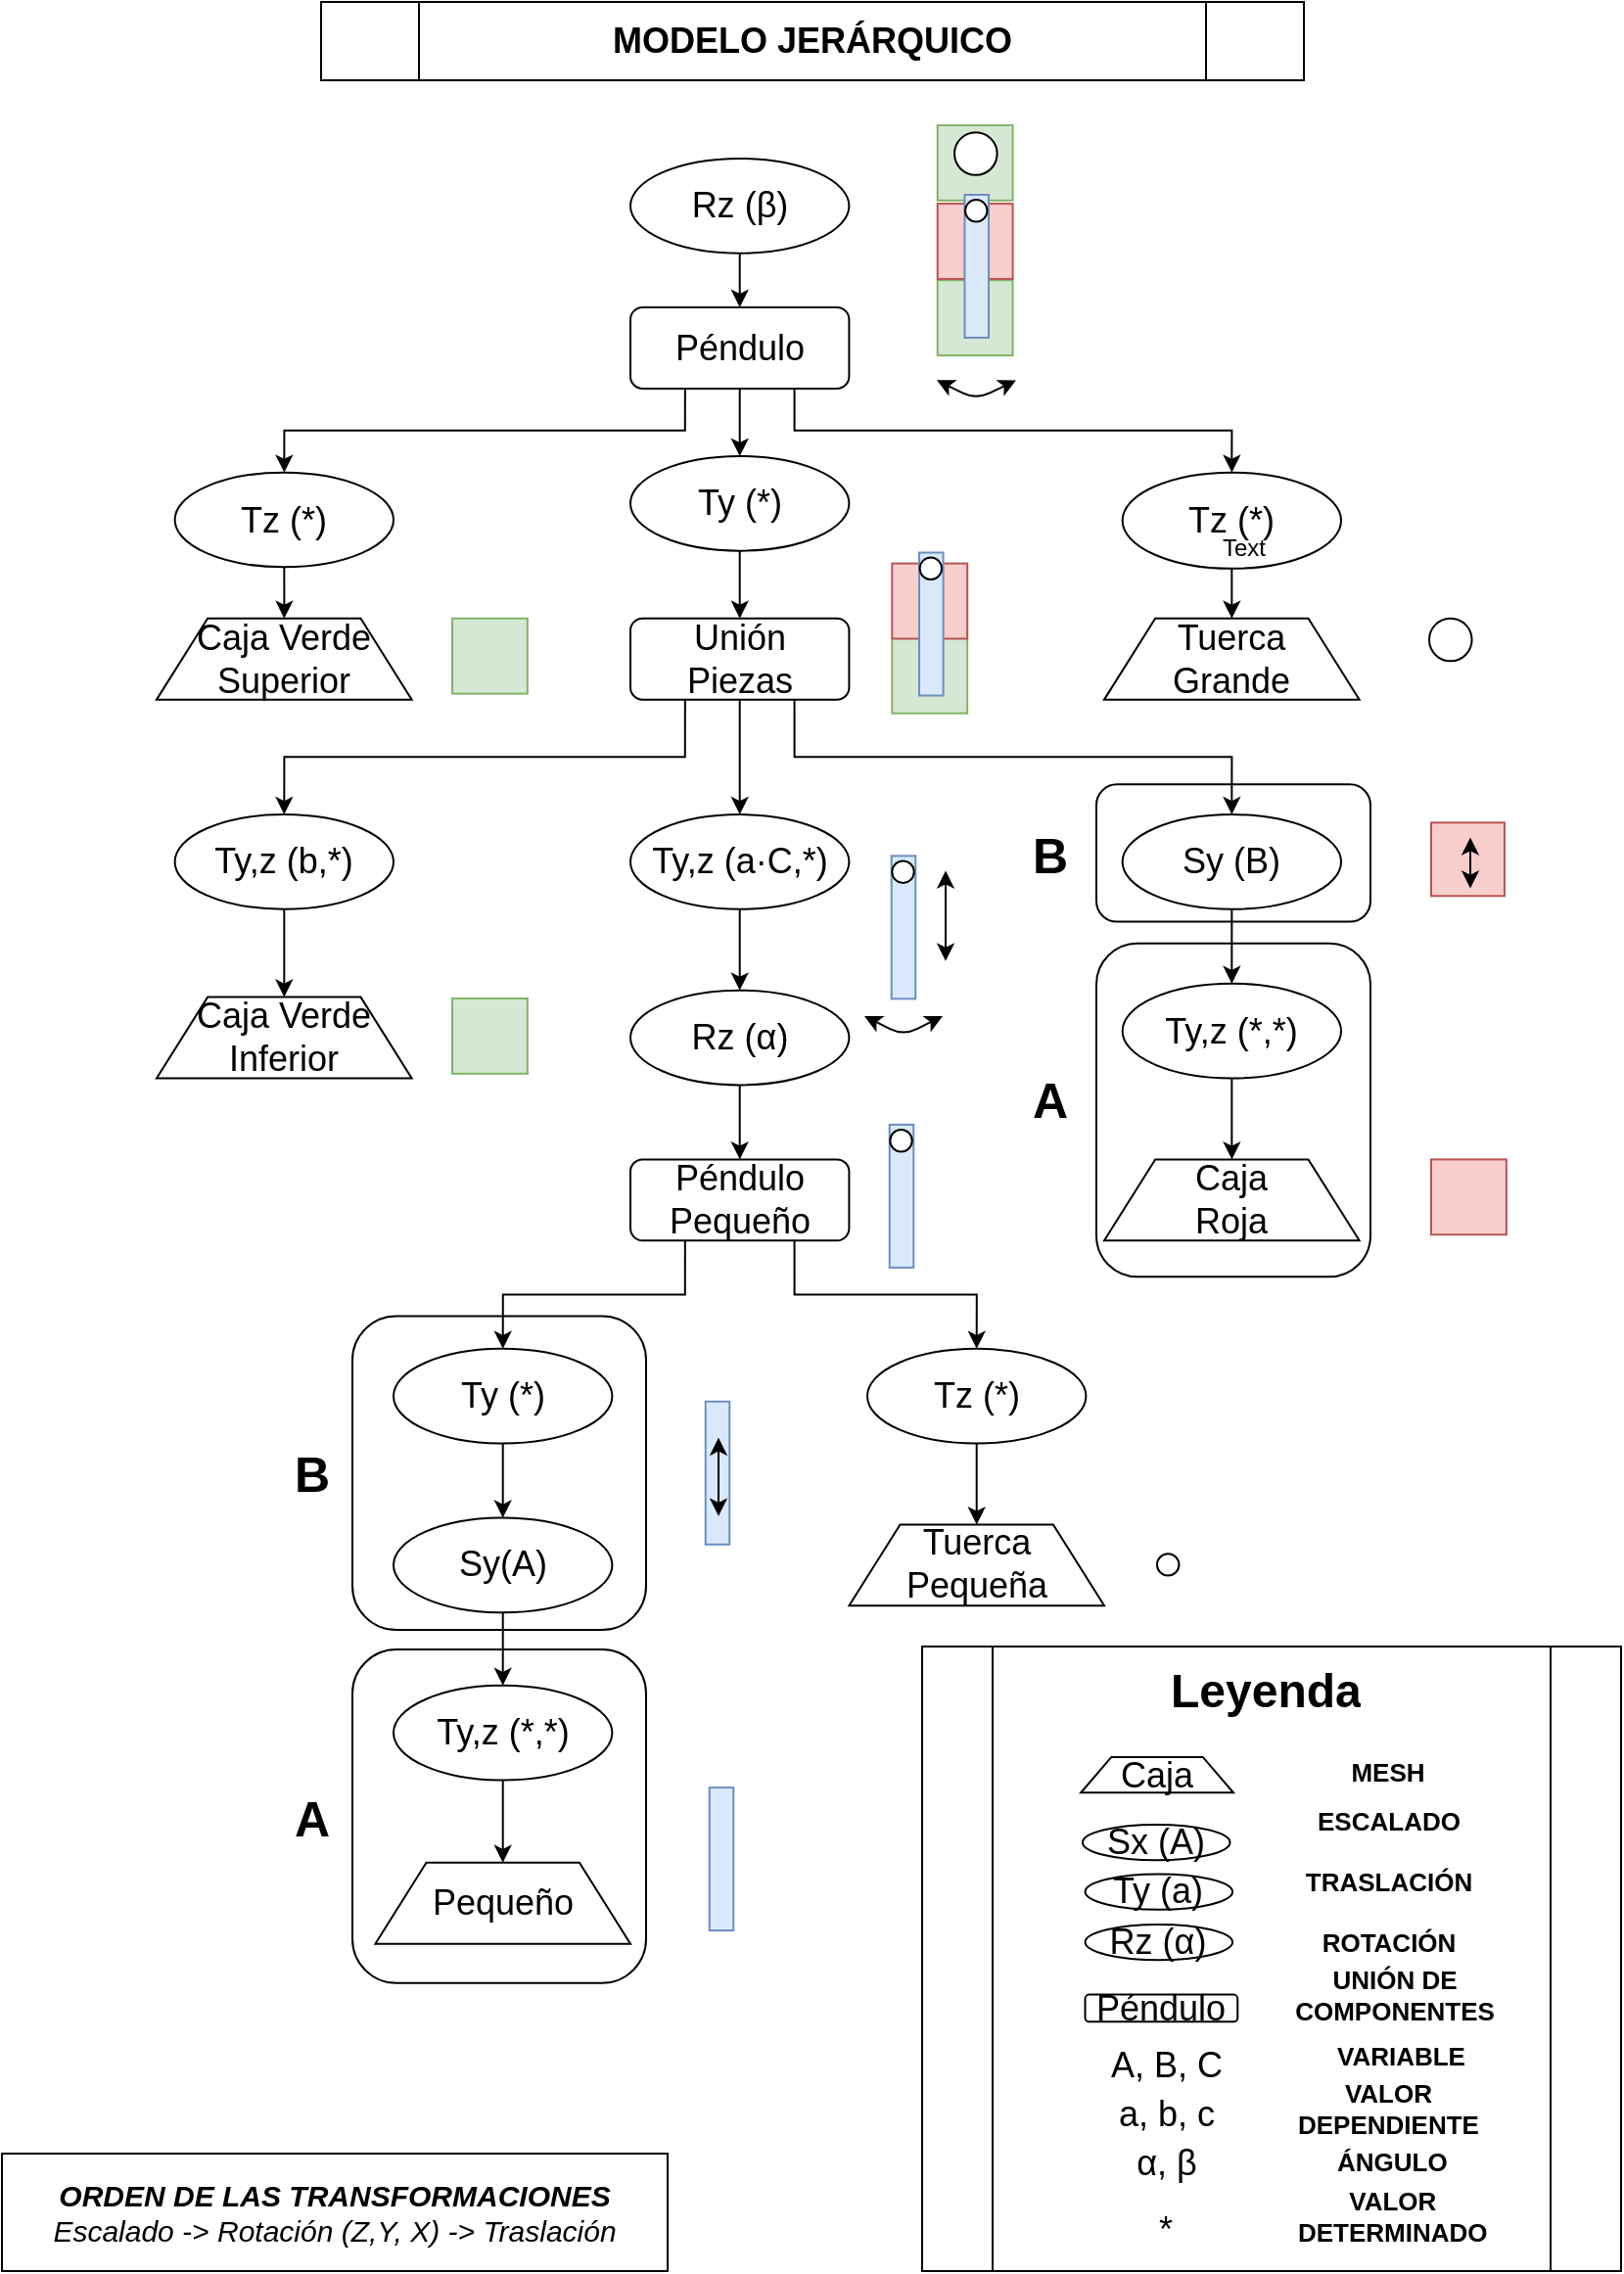 <mxfile version="12.9.14" type="device"><diagram id="N-PVlM-vg_lNSeQUChvG" name="Page-1"><mxGraphModel dx="1635" dy="864" grid="1" gridSize="10" guides="1" tooltips="1" connect="1" arrows="1" fold="1" page="1" pageScale="1" pageWidth="827" pageHeight="1169" math="0" shadow="0"><root><mxCell id="0"/><mxCell id="1" parent="0"/><mxCell id="xMVtENGHHiv2qVh92beN-105" value="&lt;font style=&quot;font-size: 15px&quot;&gt;&lt;i&gt;&lt;b&gt;ORDEN DE LAS TRANSFORMACIONES&lt;/b&gt;&lt;br&gt;Escalado -&amp;gt; Rotación (Z,Y, X) -&amp;gt; Traslación&lt;/i&gt;&lt;/font&gt;" style="rounded=0;whiteSpace=wrap;html=1;fillColor=none;" vertex="1" parent="1"><mxGeometry y="1109" width="340" height="60" as="geometry"/></mxCell><mxCell id="xMVtENGHHiv2qVh92beN-301" value="" style="group" vertex="1" connectable="0" parent="1"><mxGeometry x="79" y="90" width="730" height="980" as="geometry"/></mxCell><mxCell id="xMVtENGHHiv2qVh92beN-108" value="" style="group" vertex="1" connectable="0" parent="xMVtENGHHiv2qVh92beN-301"><mxGeometry width="730" height="980" as="geometry"/></mxCell><mxCell id="xMVtENGHHiv2qVh92beN-56" value="" style="group" vertex="1" connectable="0" parent="xMVtENGHHiv2qVh92beN-108"><mxGeometry width="730" height="980" as="geometry"/></mxCell><mxCell id="xMVtENGHHiv2qVh92beN-298" value="" style="whiteSpace=wrap;html=1;aspect=fixed;fillColor=#d5e8d4;strokeColor=#82b366;" vertex="1" parent="xMVtENGHHiv2qVh92beN-56"><mxGeometry x="398.87" y="-17.039" width="38.431" height="38.431" as="geometry"/></mxCell><mxCell id="xMVtENGHHiv2qVh92beN-1" value="&lt;span style=&quot;font-size: 18px&quot;&gt;Rz (&lt;span style=&quot;font-family: &amp;#34;arial&amp;#34; , sans-serif ; text-align: left&quot;&gt;β&lt;/span&gt;)&lt;/span&gt;" style="ellipse;whiteSpace=wrap;html=1;" vertex="1" parent="xMVtENGHHiv2qVh92beN-56"><mxGeometry x="242.006" width="111.695" height="48.356" as="geometry"/></mxCell><mxCell id="xMVtENGHHiv2qVh92beN-3" value="&lt;font style=&quot;font-size: 18px&quot;&gt;Péndulo&lt;/font&gt;" style="rounded=1;whiteSpace=wrap;html=1;" vertex="1" parent="xMVtENGHHiv2qVh92beN-56"><mxGeometry x="242.006" y="75.988" width="111.695" height="41.448" as="geometry"/></mxCell><mxCell id="xMVtENGHHiv2qVh92beN-26" style="edgeStyle=orthogonalEdgeStyle;rounded=0;orthogonalLoop=1;jettySize=auto;html=1;exitX=0.5;exitY=1;exitDx=0;exitDy=0;entryX=0.5;entryY=0;entryDx=0;entryDy=0;" edge="1" parent="xMVtENGHHiv2qVh92beN-56" source="xMVtENGHHiv2qVh92beN-1" target="xMVtENGHHiv2qVh92beN-3"><mxGeometry relative="1" as="geometry"/></mxCell><mxCell id="xMVtENGHHiv2qVh92beN-4" value="&lt;span style=&quot;font-size: 18px&quot;&gt;Ty (*)&lt;/span&gt;" style="ellipse;whiteSpace=wrap;html=1;" vertex="1" parent="xMVtENGHHiv2qVh92beN-56"><mxGeometry x="242.006" y="151.977" width="111.695" height="48.356" as="geometry"/></mxCell><mxCell id="xMVtENGHHiv2qVh92beN-15" style="edgeStyle=orthogonalEdgeStyle;rounded=0;orthogonalLoop=1;jettySize=auto;html=1;exitX=0.5;exitY=1;exitDx=0;exitDy=0;entryX=0.5;entryY=0;entryDx=0;entryDy=0;" edge="1" parent="xMVtENGHHiv2qVh92beN-56" source="xMVtENGHHiv2qVh92beN-3" target="xMVtENGHHiv2qVh92beN-4"><mxGeometry relative="1" as="geometry"/></mxCell><mxCell id="xMVtENGHHiv2qVh92beN-6" value="&lt;font style=&quot;font-size: 18px&quot;&gt;Unión&lt;br&gt;Piezas&lt;/font&gt;" style="rounded=1;whiteSpace=wrap;html=1;" vertex="1" parent="xMVtENGHHiv2qVh92beN-56"><mxGeometry x="242.006" y="234.873" width="111.695" height="41.448" as="geometry"/></mxCell><mxCell id="xMVtENGHHiv2qVh92beN-18" style="edgeStyle=orthogonalEdgeStyle;rounded=0;orthogonalLoop=1;jettySize=auto;html=1;exitX=0.5;exitY=1;exitDx=0;exitDy=0;entryX=0.5;entryY=0;entryDx=0;entryDy=0;" edge="1" parent="xMVtENGHHiv2qVh92beN-56" source="xMVtENGHHiv2qVh92beN-4" target="xMVtENGHHiv2qVh92beN-6"><mxGeometry relative="1" as="geometry"/></mxCell><mxCell id="xMVtENGHHiv2qVh92beN-13" value="&lt;font style=&quot;font-size: 18px&quot;&gt;Tuerca&lt;br&gt;Grande&lt;/font&gt;" style="shape=trapezoid;perimeter=trapezoidPerimeter;whiteSpace=wrap;html=1;" vertex="1" parent="xMVtENGHHiv2qVh92beN-56"><mxGeometry x="484.013" y="234.873" width="130.311" height="41.448" as="geometry"/></mxCell><mxCell id="xMVtENGHHiv2qVh92beN-16" value="&lt;span style=&quot;font-size: 18px&quot;&gt;Caja Verde&lt;br&gt;&lt;/span&gt;&lt;font style=&quot;font-size: 18px&quot;&gt;Superior&lt;/font&gt;" style="shape=trapezoid;perimeter=trapezoidPerimeter;whiteSpace=wrap;html=1;" vertex="1" parent="xMVtENGHHiv2qVh92beN-56"><mxGeometry y="234.873" width="130.311" height="41.448" as="geometry"/></mxCell><mxCell id="xMVtENGHHiv2qVh92beN-21" style="edgeStyle=orthogonalEdgeStyle;rounded=0;orthogonalLoop=1;jettySize=auto;html=1;exitX=0.5;exitY=1;exitDx=0;exitDy=0;entryX=0.5;entryY=0;entryDx=0;entryDy=0;" edge="1" parent="xMVtENGHHiv2qVh92beN-56" source="xMVtENGHHiv2qVh92beN-19" target="xMVtENGHHiv2qVh92beN-13"><mxGeometry relative="1" as="geometry"/></mxCell><mxCell id="xMVtENGHHiv2qVh92beN-19" value="&lt;span style=&quot;font-size: 18px&quot;&gt;Tz (*)&lt;/span&gt;" style="ellipse;whiteSpace=wrap;html=1;" vertex="1" parent="xMVtENGHHiv2qVh92beN-56"><mxGeometry x="493.321" y="160.324" width="111.695" height="49.104" as="geometry"/></mxCell><mxCell id="xMVtENGHHiv2qVh92beN-57" value="Text" style="text;html=1;align=center;verticalAlign=middle;resizable=0;points=[];autosize=1;" vertex="1" parent="xMVtENGHHiv2qVh92beN-19"><mxGeometry x="41.233" y="29.063" width="40" height="20" as="geometry"/></mxCell><mxCell id="xMVtENGHHiv2qVh92beN-20" style="edgeStyle=orthogonalEdgeStyle;rounded=0;orthogonalLoop=1;jettySize=auto;html=1;exitX=0.75;exitY=1;exitDx=0;exitDy=0;entryX=0.5;entryY=0;entryDx=0;entryDy=0;" edge="1" parent="xMVtENGHHiv2qVh92beN-56" source="xMVtENGHHiv2qVh92beN-3" target="xMVtENGHHiv2qVh92beN-19"><mxGeometry relative="1" as="geometry"/></mxCell><mxCell id="xMVtENGHHiv2qVh92beN-23" style="edgeStyle=orthogonalEdgeStyle;rounded=0;orthogonalLoop=1;jettySize=auto;html=1;exitX=0.5;exitY=1;exitDx=0;exitDy=0;" edge="1" parent="xMVtENGHHiv2qVh92beN-56" source="xMVtENGHHiv2qVh92beN-22" target="xMVtENGHHiv2qVh92beN-16"><mxGeometry relative="1" as="geometry"/></mxCell><mxCell id="xMVtENGHHiv2qVh92beN-22" value="&lt;span style=&quot;font-size: 18px&quot;&gt;Tz (*)&lt;/span&gt;" style="ellipse;whiteSpace=wrap;html=1;" vertex="1" parent="xMVtENGHHiv2qVh92beN-56"><mxGeometry x="9.308" y="160.324" width="111.695" height="48.356" as="geometry"/></mxCell><mxCell id="xMVtENGHHiv2qVh92beN-24" style="edgeStyle=orthogonalEdgeStyle;rounded=0;orthogonalLoop=1;jettySize=auto;html=1;exitX=0.25;exitY=1;exitDx=0;exitDy=0;entryX=0.5;entryY=0;entryDx=0;entryDy=0;" edge="1" parent="xMVtENGHHiv2qVh92beN-56" source="xMVtENGHHiv2qVh92beN-3" target="xMVtENGHHiv2qVh92beN-22"><mxGeometry relative="1" as="geometry"/></mxCell><mxCell id="xMVtENGHHiv2qVh92beN-27" value="&lt;span style=&quot;font-size: 18px&quot;&gt;Ty,z (a·C,*)&lt;/span&gt;" style="ellipse;whiteSpace=wrap;html=1;" vertex="1" parent="xMVtENGHHiv2qVh92beN-56"><mxGeometry x="242.006" y="335.04" width="111.695" height="48.356" as="geometry"/></mxCell><mxCell id="xMVtENGHHiv2qVh92beN-30" style="edgeStyle=orthogonalEdgeStyle;rounded=0;orthogonalLoop=1;jettySize=auto;html=1;exitX=0.5;exitY=1;exitDx=0;exitDy=0;entryX=0.5;entryY=0;entryDx=0;entryDy=0;" edge="1" parent="xMVtENGHHiv2qVh92beN-56" source="xMVtENGHHiv2qVh92beN-6" target="xMVtENGHHiv2qVh92beN-27"><mxGeometry relative="1" as="geometry"/></mxCell><mxCell id="xMVtENGHHiv2qVh92beN-28" value="&lt;span style=&quot;font-size: 18px&quot;&gt;Sy (B)&lt;/span&gt;" style="ellipse;whiteSpace=wrap;html=1;" vertex="1" parent="xMVtENGHHiv2qVh92beN-56"><mxGeometry x="493.321" y="335.04" width="111.695" height="48.356" as="geometry"/></mxCell><mxCell id="xMVtENGHHiv2qVh92beN-32" style="edgeStyle=orthogonalEdgeStyle;rounded=0;orthogonalLoop=1;jettySize=auto;html=1;exitX=0.75;exitY=1;exitDx=0;exitDy=0;entryX=0.5;entryY=0;entryDx=0;entryDy=0;" edge="1" parent="xMVtENGHHiv2qVh92beN-56" source="xMVtENGHHiv2qVh92beN-6" target="xMVtENGHHiv2qVh92beN-28"><mxGeometry relative="1" as="geometry"/></mxCell><mxCell id="xMVtENGHHiv2qVh92beN-29" value="&lt;span style=&quot;font-size: 18px&quot;&gt;Ty,z (b,*)&lt;/span&gt;" style="ellipse;whiteSpace=wrap;html=1;" vertex="1" parent="xMVtENGHHiv2qVh92beN-56"><mxGeometry x="9.308" y="335.04" width="111.695" height="48.356" as="geometry"/></mxCell><mxCell id="xMVtENGHHiv2qVh92beN-31" style="edgeStyle=orthogonalEdgeStyle;rounded=0;orthogonalLoop=1;jettySize=auto;html=1;exitX=0.25;exitY=1;exitDx=0;exitDy=0;entryX=0.5;entryY=0;entryDx=0;entryDy=0;" edge="1" parent="xMVtENGHHiv2qVh92beN-56" source="xMVtENGHHiv2qVh92beN-6" target="xMVtENGHHiv2qVh92beN-29"><mxGeometry relative="1" as="geometry"/></mxCell><mxCell id="xMVtENGHHiv2qVh92beN-33" value="&lt;span style=&quot;font-size: 18px&quot;&gt;Caja Verde&lt;br&gt;&lt;/span&gt;&lt;font style=&quot;font-size: 18px&quot;&gt;Inferior&lt;/font&gt;" style="shape=trapezoid;perimeter=trapezoidPerimeter;whiteSpace=wrap;html=1;" vertex="1" parent="xMVtENGHHiv2qVh92beN-56"><mxGeometry y="428.298" width="130.311" height="41.448" as="geometry"/></mxCell><mxCell id="xMVtENGHHiv2qVh92beN-34" style="edgeStyle=orthogonalEdgeStyle;rounded=0;orthogonalLoop=1;jettySize=auto;html=1;exitX=0.5;exitY=1;exitDx=0;exitDy=0;entryX=0.5;entryY=0;entryDx=0;entryDy=0;" edge="1" parent="xMVtENGHHiv2qVh92beN-56" source="xMVtENGHHiv2qVh92beN-29" target="xMVtENGHHiv2qVh92beN-33"><mxGeometry relative="1" as="geometry"/></mxCell><mxCell id="xMVtENGHHiv2qVh92beN-36" value="&lt;span style=&quot;font-size: 18px&quot;&gt;Ty,z (*,*)&lt;/span&gt;" style="ellipse;whiteSpace=wrap;html=1;" vertex="1" parent="xMVtENGHHiv2qVh92beN-56"><mxGeometry x="493.321" y="421.39" width="111.695" height="48.356" as="geometry"/></mxCell><mxCell id="xMVtENGHHiv2qVh92beN-38" style="edgeStyle=orthogonalEdgeStyle;rounded=0;orthogonalLoop=1;jettySize=auto;html=1;exitX=0.5;exitY=1;exitDx=0;exitDy=0;entryX=0.5;entryY=0;entryDx=0;entryDy=0;" edge="1" parent="xMVtENGHHiv2qVh92beN-56" source="xMVtENGHHiv2qVh92beN-28" target="xMVtENGHHiv2qVh92beN-36"><mxGeometry relative="1" as="geometry"/></mxCell><mxCell id="xMVtENGHHiv2qVh92beN-37" value="&lt;span style=&quot;font-size: 18px&quot;&gt;Caja&lt;br&gt;Roja&lt;br&gt;&lt;/span&gt;" style="shape=trapezoid;perimeter=trapezoidPerimeter;whiteSpace=wrap;html=1;" vertex="1" parent="xMVtENGHHiv2qVh92beN-56"><mxGeometry x="484.013" y="511.195" width="130.311" height="41.448" as="geometry"/></mxCell><mxCell id="xMVtENGHHiv2qVh92beN-39" style="edgeStyle=orthogonalEdgeStyle;rounded=0;orthogonalLoop=1;jettySize=auto;html=1;exitX=0.5;exitY=1;exitDx=0;exitDy=0;entryX=0.5;entryY=0;entryDx=0;entryDy=0;" edge="1" parent="xMVtENGHHiv2qVh92beN-56" source="xMVtENGHHiv2qVh92beN-36" target="xMVtENGHHiv2qVh92beN-37"><mxGeometry relative="1" as="geometry"/></mxCell><mxCell id="xMVtENGHHiv2qVh92beN-40" value="&lt;span style=&quot;font-size: 18px&quot;&gt;Péndulo&lt;br&gt;&lt;/span&gt;&lt;font style=&quot;font-size: 18px&quot;&gt;Pequeño&lt;/font&gt;" style="rounded=1;whiteSpace=wrap;html=1;" vertex="1" parent="xMVtENGHHiv2qVh92beN-56"><mxGeometry x="242.006" y="511.195" width="111.695" height="41.448" as="geometry"/></mxCell><mxCell id="xMVtENGHHiv2qVh92beN-43" style="edgeStyle=orthogonalEdgeStyle;rounded=0;orthogonalLoop=1;jettySize=auto;html=1;exitX=0.5;exitY=1;exitDx=0;exitDy=0;entryX=0.5;entryY=0;entryDx=0;entryDy=0;" edge="1" parent="xMVtENGHHiv2qVh92beN-56" source="xMVtENGHHiv2qVh92beN-41" target="xMVtENGHHiv2qVh92beN-40"><mxGeometry relative="1" as="geometry"/></mxCell><mxCell id="xMVtENGHHiv2qVh92beN-41" value="&lt;font style=&quot;font-size: 18px&quot;&gt;Rz (&lt;span style=&quot;font-family: &amp;#34;arial&amp;#34; , sans-serif ; text-align: left&quot;&gt;α&lt;/span&gt;)&lt;/font&gt;" style="ellipse;whiteSpace=wrap;html=1;" vertex="1" parent="xMVtENGHHiv2qVh92beN-56"><mxGeometry x="242.006" y="424.844" width="111.695" height="48.356" as="geometry"/></mxCell><mxCell id="xMVtENGHHiv2qVh92beN-42" style="edgeStyle=orthogonalEdgeStyle;rounded=0;orthogonalLoop=1;jettySize=auto;html=1;exitX=0.5;exitY=1;exitDx=0;exitDy=0;entryX=0.5;entryY=0;entryDx=0;entryDy=0;" edge="1" parent="xMVtENGHHiv2qVh92beN-56" source="xMVtENGHHiv2qVh92beN-27" target="xMVtENGHHiv2qVh92beN-41"><mxGeometry relative="1" as="geometry"/></mxCell><mxCell id="xMVtENGHHiv2qVh92beN-44" value="&lt;span style=&quot;font-size: 18px&quot;&gt;Ty (*)&lt;/span&gt;" style="ellipse;whiteSpace=wrap;html=1;" vertex="1" parent="xMVtENGHHiv2qVh92beN-56"><mxGeometry x="121.003" y="607.907" width="111.695" height="48.356" as="geometry"/></mxCell><mxCell id="xMVtENGHHiv2qVh92beN-46" style="edgeStyle=orthogonalEdgeStyle;rounded=0;orthogonalLoop=1;jettySize=auto;html=1;exitX=0.25;exitY=1;exitDx=0;exitDy=0;entryX=0.5;entryY=0;entryDx=0;entryDy=0;" edge="1" parent="xMVtENGHHiv2qVh92beN-56" source="xMVtENGHHiv2qVh92beN-40" target="xMVtENGHHiv2qVh92beN-44"><mxGeometry relative="1" as="geometry"/></mxCell><mxCell id="xMVtENGHHiv2qVh92beN-45" value="&lt;span style=&quot;font-size: 18px&quot;&gt;Tz&amp;nbsp;&lt;/span&gt;&lt;span style=&quot;font-size: 18px&quot;&gt;(*&lt;/span&gt;&lt;span style=&quot;font-size: 18px&quot;&gt;)&lt;/span&gt;" style="ellipse;whiteSpace=wrap;html=1;" vertex="1" parent="xMVtENGHHiv2qVh92beN-56"><mxGeometry x="363.01" y="607.907" width="111.695" height="48.356" as="geometry"/></mxCell><mxCell id="xMVtENGHHiv2qVh92beN-47" style="edgeStyle=orthogonalEdgeStyle;rounded=0;orthogonalLoop=1;jettySize=auto;html=1;exitX=0.75;exitY=1;exitDx=0;exitDy=0;entryX=0.5;entryY=0;entryDx=0;entryDy=0;" edge="1" parent="xMVtENGHHiv2qVh92beN-56" source="xMVtENGHHiv2qVh92beN-40" target="xMVtENGHHiv2qVh92beN-45"><mxGeometry relative="1" as="geometry"/></mxCell><mxCell id="xMVtENGHHiv2qVh92beN-48" value="&lt;font style=&quot;font-size: 18px&quot;&gt;Tuerca&lt;br&gt;Pequeña&lt;/font&gt;" style="shape=trapezoid;perimeter=trapezoidPerimeter;whiteSpace=wrap;html=1;" vertex="1" parent="xMVtENGHHiv2qVh92beN-56"><mxGeometry x="353.702" y="697.712" width="130.311" height="41.448" as="geometry"/></mxCell><mxCell id="xMVtENGHHiv2qVh92beN-49" style="edgeStyle=orthogonalEdgeStyle;rounded=0;orthogonalLoop=1;jettySize=auto;html=1;exitX=0.5;exitY=1;exitDx=0;exitDy=0;entryX=0.5;entryY=0;entryDx=0;entryDy=0;" edge="1" parent="xMVtENGHHiv2qVh92beN-56" source="xMVtENGHHiv2qVh92beN-45" target="xMVtENGHHiv2qVh92beN-48"><mxGeometry relative="1" as="geometry"/></mxCell><mxCell id="xMVtENGHHiv2qVh92beN-50" value="&lt;span style=&quot;font-size: 18px&quot;&gt;Sy(A)&lt;/span&gt;" style="ellipse;whiteSpace=wrap;html=1;" vertex="1" parent="xMVtENGHHiv2qVh92beN-56"><mxGeometry x="121.003" y="694.258" width="111.695" height="48.356" as="geometry"/></mxCell><mxCell id="xMVtENGHHiv2qVh92beN-55" style="edgeStyle=orthogonalEdgeStyle;rounded=0;orthogonalLoop=1;jettySize=auto;html=1;exitX=0.5;exitY=1;exitDx=0;exitDy=0;entryX=0.5;entryY=0;entryDx=0;entryDy=0;" edge="1" parent="xMVtENGHHiv2qVh92beN-56" source="xMVtENGHHiv2qVh92beN-44" target="xMVtENGHHiv2qVh92beN-50"><mxGeometry relative="1" as="geometry"/></mxCell><mxCell id="xMVtENGHHiv2qVh92beN-51" value="&lt;span style=&quot;font-size: 18px&quot;&gt;Ty,z (*,*)&lt;/span&gt;" style="ellipse;whiteSpace=wrap;html=1;" vertex="1" parent="xMVtENGHHiv2qVh92beN-56"><mxGeometry x="121.003" y="779.917" width="111.695" height="48.356" as="geometry"/></mxCell><mxCell id="xMVtENGHHiv2qVh92beN-54" style="edgeStyle=orthogonalEdgeStyle;rounded=0;orthogonalLoop=1;jettySize=auto;html=1;exitX=0.5;exitY=1;exitDx=0;exitDy=0;entryX=0.5;entryY=0;entryDx=0;entryDy=0;" edge="1" parent="xMVtENGHHiv2qVh92beN-56" source="xMVtENGHHiv2qVh92beN-50" target="xMVtENGHHiv2qVh92beN-51"><mxGeometry relative="1" as="geometry"/></mxCell><mxCell id="xMVtENGHHiv2qVh92beN-52" value="&lt;span style=&quot;font-size: 18px&quot;&gt;Pequeño&lt;/span&gt;" style="shape=trapezoid;perimeter=trapezoidPerimeter;whiteSpace=wrap;html=1;" vertex="1" parent="xMVtENGHHiv2qVh92beN-56"><mxGeometry x="111.695" y="870.413" width="130.311" height="41.448" as="geometry"/></mxCell><mxCell id="xMVtENGHHiv2qVh92beN-53" style="edgeStyle=orthogonalEdgeStyle;rounded=0;orthogonalLoop=1;jettySize=auto;html=1;exitX=0.5;exitY=1;exitDx=0;exitDy=0;entryX=0.5;entryY=0;entryDx=0;entryDy=0;" edge="1" parent="xMVtENGHHiv2qVh92beN-56" source="xMVtENGHHiv2qVh92beN-51" target="xMVtENGHHiv2qVh92beN-52"><mxGeometry relative="1" as="geometry"/></mxCell><mxCell id="xMVtENGHHiv2qVh92beN-93" value="" style="rounded=1;whiteSpace=wrap;html=1;fillColor=none;" vertex="1" parent="xMVtENGHHiv2qVh92beN-56"><mxGeometry x="100" y="761.554" width="150" height="170.348" as="geometry"/></mxCell><mxCell id="xMVtENGHHiv2qVh92beN-94" value="" style="rounded=1;whiteSpace=wrap;html=1;fillColor=none;" vertex="1" parent="xMVtENGHHiv2qVh92beN-56"><mxGeometry x="100" y="591.207" width="150" height="160.327" as="geometry"/></mxCell><mxCell id="xMVtENGHHiv2qVh92beN-97" value="&lt;b&gt;&lt;font style=&quot;font-size: 25px&quot;&gt;A&lt;/font&gt;&lt;/b&gt;" style="text;html=1;strokeColor=none;fillColor=none;align=center;verticalAlign=middle;whiteSpace=wrap;rounded=0;" vertex="1" parent="xMVtENGHHiv2qVh92beN-56"><mxGeometry x="61.004" y="836.708" width="36.676" height="20.041" as="geometry"/></mxCell><mxCell id="xMVtENGHHiv2qVh92beN-98" value="&lt;b&gt;&lt;font style=&quot;font-size: 25px&quot;&gt;B&lt;/font&gt;&lt;/b&gt;" style="text;html=1;strokeColor=none;fillColor=none;align=center;verticalAlign=middle;whiteSpace=wrap;rounded=0;" vertex="1" parent="xMVtENGHHiv2qVh92beN-56"><mxGeometry x="61.004" y="661.35" width="36.676" height="20.041" as="geometry"/></mxCell><mxCell id="xMVtENGHHiv2qVh92beN-100" value="" style="rounded=1;whiteSpace=wrap;html=1;fillColor=none;" vertex="1" parent="xMVtENGHHiv2qVh92beN-56"><mxGeometry x="480" y="400.818" width="140" height="170.348" as="geometry"/></mxCell><mxCell id="xMVtENGHHiv2qVh92beN-101" value="" style="rounded=1;whiteSpace=wrap;html=1;fillColor=none;" vertex="1" parent="xMVtENGHHiv2qVh92beN-56"><mxGeometry x="480" y="319.652" width="140" height="70.143" as="geometry"/></mxCell><mxCell id="xMVtENGHHiv2qVh92beN-102" value="&lt;b&gt;&lt;font style=&quot;font-size: 25px&quot;&gt;A&lt;/font&gt;&lt;/b&gt;" style="text;html=1;strokeColor=none;fillColor=none;align=center;verticalAlign=middle;whiteSpace=wrap;rounded=0;" vertex="1" parent="xMVtENGHHiv2qVh92beN-56"><mxGeometry x="438.354" y="469.749" width="36.676" height="20.041" as="geometry"/></mxCell><mxCell id="xMVtENGHHiv2qVh92beN-103" value="&lt;b&gt;&lt;font style=&quot;font-size: 25px&quot;&gt;B&lt;/font&gt;&lt;/b&gt;" style="text;html=1;strokeColor=none;fillColor=none;align=center;verticalAlign=middle;whiteSpace=wrap;rounded=0;" vertex="1" parent="xMVtENGHHiv2qVh92beN-56"><mxGeometry x="438.034" y="344.703" width="36.676" height="20.041" as="geometry"/></mxCell><mxCell id="xMVtENGHHiv2qVh92beN-131" value="" style="rounded=0;whiteSpace=wrap;html=1;fillColor=#dae8fc;rotation=-90;strokeColor=#6c8ebf;" vertex="1" parent="xMVtENGHHiv2qVh92beN-56"><mxGeometry x="252" y="862.4" width="73" height="12.275" as="geometry"/></mxCell><mxCell id="xMVtENGHHiv2qVh92beN-136" value="" style="rounded=0;whiteSpace=wrap;html=1;fillColor=#dae8fc;rotation=-90;strokeColor=#6c8ebf;" vertex="1" parent="xMVtENGHHiv2qVh92beN-56"><mxGeometry x="250" y="665.238" width="73" height="12.275" as="geometry"/></mxCell><mxCell id="xMVtENGHHiv2qVh92beN-139" value="" style="rounded=0;whiteSpace=wrap;html=1;fillColor=#dae8fc;rotation=-90;strokeColor=#6c8ebf;" vertex="1" parent="xMVtENGHHiv2qVh92beN-56"><mxGeometry x="344" y="523.819" width="73" height="12.275" as="geometry"/></mxCell><mxCell id="xMVtENGHHiv2qVh92beN-141" value="" style="rounded=0;whiteSpace=wrap;html=1;fillColor=#dae8fc;rotation=-90;strokeColor=#6c8ebf;" vertex="1" parent="xMVtENGHHiv2qVh92beN-56"><mxGeometry x="344.99" y="386.539" width="73" height="12.275" as="geometry"/></mxCell><mxCell id="xMVtENGHHiv2qVh92beN-144" value="" style="endArrow=classic;startArrow=classic;html=1;" edge="1" parent="xMVtENGHHiv2qVh92beN-56"><mxGeometry width="50" height="50" relative="1" as="geometry"><mxPoint x="361.5" y="438.004" as="sourcePoint"/><mxPoint x="401.5" y="438.004" as="targetPoint"/><Array as="points"><mxPoint x="381.5" y="448.024"/></Array></mxGeometry></mxCell><mxCell id="xMVtENGHHiv2qVh92beN-145" value="" style="endArrow=classic;startArrow=classic;html=1;" edge="1" parent="xMVtENGHHiv2qVh92beN-56"><mxGeometry width="50" height="50" relative="1" as="geometry"><mxPoint x="403" y="409.836" as="sourcePoint"/><mxPoint x="403" y="363.742" as="targetPoint"/><Array as="points"><mxPoint x="403" y="383.783"/></Array></mxGeometry></mxCell><mxCell id="xMVtENGHHiv2qVh92beN-146" value="" style="ellipse;whiteSpace=wrap;html=1;aspect=fixed;" vertex="1" parent="xMVtENGHHiv2qVh92beN-56"><mxGeometry x="511" y="712.584" width="11.212" height="11.212" as="geometry"/></mxCell><mxCell id="xMVtENGHHiv2qVh92beN-147" value="" style="whiteSpace=wrap;html=1;aspect=fixed;fillColor=#f8cecc;strokeColor=#b85450;" vertex="1" parent="xMVtENGHHiv2qVh92beN-56"><mxGeometry x="651" y="511.193" width="38.431" height="38.431" as="geometry"/></mxCell><mxCell id="xMVtENGHHiv2qVh92beN-213" value="" style="whiteSpace=wrap;html=1;aspect=fixed;fillColor=#f8cecc;strokeColor=#b85450;" vertex="1" parent="xMVtENGHHiv2qVh92beN-56"><mxGeometry x="651" y="339.172" width="37.471" height="37.471" as="geometry"/></mxCell><mxCell id="xMVtENGHHiv2qVh92beN-215" value="" style="endArrow=classic;startArrow=classic;html=1;" edge="1" parent="xMVtENGHHiv2qVh92beN-56"><mxGeometry width="50" height="50" relative="1" as="geometry"><mxPoint x="671" y="372.761" as="sourcePoint"/><mxPoint x="671" y="346.708" as="targetPoint"/><Array as="points"><mxPoint x="671" y="366.748"/></Array></mxGeometry></mxCell><mxCell id="xMVtENGHHiv2qVh92beN-134" value="" style="endArrow=classic;startArrow=classic;html=1;" edge="1" parent="xMVtENGHHiv2qVh92beN-56"><mxGeometry width="50" height="50" relative="1" as="geometry"><mxPoint x="287" y="693.415" as="sourcePoint"/><mxPoint x="287" y="653.333" as="targetPoint"/><Array as="points"><mxPoint x="287" y="673.374"/></Array></mxGeometry></mxCell><mxCell id="xMVtENGHHiv2qVh92beN-140" value="" style="ellipse;whiteSpace=wrap;html=1;aspect=fixed;" vertex="1" parent="xMVtENGHHiv2qVh92beN-56"><mxGeometry x="375.65" y="358.732" width="11.212" height="11.212" as="geometry"/></mxCell><mxCell id="xMVtENGHHiv2qVh92beN-137" value="" style="ellipse;whiteSpace=wrap;html=1;aspect=fixed;" vertex="1" parent="xMVtENGHHiv2qVh92beN-56"><mxGeometry x="374.66" y="496.012" width="11.212" height="11.212" as="geometry"/></mxCell><mxCell id="xMVtENGHHiv2qVh92beN-285" value="" style="whiteSpace=wrap;html=1;aspect=fixed;fillColor=#d5e8d4;strokeColor=#82b366;" vertex="1" parent="xMVtENGHHiv2qVh92beN-56"><mxGeometry x="151" y="428.985" width="38.431" height="38.431" as="geometry"/></mxCell><mxCell id="xMVtENGHHiv2qVh92beN-286" value="" style="whiteSpace=wrap;html=1;aspect=fixed;fillColor=#d5e8d4;strokeColor=#82b366;" vertex="1" parent="xMVtENGHHiv2qVh92beN-56"><mxGeometry x="151" y="234.869" width="38.431" height="38.431" as="geometry"/></mxCell><mxCell id="xMVtENGHHiv2qVh92beN-287" value="" style="whiteSpace=wrap;html=1;aspect=fixed;fillColor=#d5e8d4;strokeColor=#82b366;" vertex="1" parent="xMVtENGHHiv2qVh92beN-56"><mxGeometry x="375.65" y="244.89" width="38.431" height="38.431" as="geometry"/></mxCell><mxCell id="xMVtENGHHiv2qVh92beN-288" value="" style="whiteSpace=wrap;html=1;aspect=fixed;fillColor=#f8cecc;strokeColor=#b85450;" vertex="1" parent="xMVtENGHHiv2qVh92beN-56"><mxGeometry x="375.66" y="206.806" width="38.431" height="38.431" as="geometry"/></mxCell><mxCell id="xMVtENGHHiv2qVh92beN-289" value="" style="rounded=0;whiteSpace=wrap;html=1;fillColor=#dae8fc;rotation=-90;strokeColor=#6c8ebf;" vertex="1" parent="xMVtENGHHiv2qVh92beN-56"><mxGeometry x="359.15" y="231.613" width="73" height="12.275" as="geometry"/></mxCell><mxCell id="xMVtENGHHiv2qVh92beN-290" value="" style="ellipse;whiteSpace=wrap;html=1;aspect=fixed;" vertex="1" parent="xMVtENGHHiv2qVh92beN-56"><mxGeometry x="389.81" y="203.806" width="11.212" height="11.212" as="geometry"/></mxCell><mxCell id="xMVtENGHHiv2qVh92beN-291" value="" style="ellipse;whiteSpace=wrap;html=1;aspect=fixed;" vertex="1" parent="xMVtENGHHiv2qVh92beN-56"><mxGeometry x="650" y="234.869" width="21.781" height="21.781" as="geometry"/></mxCell><mxCell id="xMVtENGHHiv2qVh92beN-293" value="" style="whiteSpace=wrap;html=1;aspect=fixed;fillColor=#d5e8d4;strokeColor=#82b366;" vertex="1" parent="xMVtENGHHiv2qVh92beN-56"><mxGeometry x="398.86" y="62.127" width="38.431" height="38.431" as="geometry"/></mxCell><mxCell id="xMVtENGHHiv2qVh92beN-294" value="" style="whiteSpace=wrap;html=1;aspect=fixed;fillColor=#f8cecc;strokeColor=#b85450;" vertex="1" parent="xMVtENGHHiv2qVh92beN-56"><mxGeometry x="398.87" y="23.043" width="38.431" height="38.431" as="geometry"/></mxCell><mxCell id="xMVtENGHHiv2qVh92beN-295" value="" style="rounded=0;whiteSpace=wrap;html=1;fillColor=#dae8fc;rotation=-90;strokeColor=#6c8ebf;" vertex="1" parent="xMVtENGHHiv2qVh92beN-56"><mxGeometry x="382.36" y="48.85" width="73" height="12.275" as="geometry"/></mxCell><mxCell id="xMVtENGHHiv2qVh92beN-296" value="" style="ellipse;whiteSpace=wrap;html=1;aspect=fixed;" vertex="1" parent="xMVtENGHHiv2qVh92beN-56"><mxGeometry x="413.02" y="21.043" width="11.212" height="11.212" as="geometry"/></mxCell><mxCell id="xMVtENGHHiv2qVh92beN-297" value="" style="endArrow=classic;startArrow=classic;html=1;" edge="1" parent="xMVtENGHHiv2qVh92beN-56"><mxGeometry width="50" height="50" relative="1" as="geometry"><mxPoint x="398.5" y="113.171" as="sourcePoint"/><mxPoint x="439" y="113.231" as="targetPoint"/><Array as="points"><mxPoint x="418.5" y="123.191"/></Array></mxGeometry></mxCell><mxCell id="xMVtENGHHiv2qVh92beN-299" value="" style="ellipse;whiteSpace=wrap;html=1;aspect=fixed;" vertex="1" parent="xMVtENGHHiv2qVh92beN-56"><mxGeometry x="407.52" y="-13.361" width="21.781" height="21.781" as="geometry"/></mxCell><mxCell id="xMVtENGHHiv2qVh92beN-302" value="" style="group" vertex="1" connectable="0" parent="1"><mxGeometry x="470" y="850" width="357" height="319" as="geometry"/></mxCell><mxCell id="xMVtENGHHiv2qVh92beN-303" value="" style="shape=process;whiteSpace=wrap;html=1;backgroundOutline=1;fillColor=none;" vertex="1" parent="xMVtENGHHiv2qVh92beN-302"><mxGeometry width="357" height="319" as="geometry"/></mxCell><mxCell id="xMVtENGHHiv2qVh92beN-304" value="&lt;h1&gt;Leyenda&lt;/h1&gt;" style="text;html=1;strokeColor=none;fillColor=none;spacing=5;spacingTop=-20;whiteSpace=wrap;overflow=hidden;rounded=0;" vertex="1" parent="xMVtENGHHiv2qVh92beN-302"><mxGeometry x="122" y="2.823" width="190" height="37.64" as="geometry"/></mxCell><mxCell id="xMVtENGHHiv2qVh92beN-305" value="" style="group" vertex="1" connectable="0" parent="xMVtENGHHiv2qVh92beN-302"><mxGeometry x="90" y="56.46" width="168.95" height="215.49" as="geometry"/></mxCell><mxCell id="xMVtENGHHiv2qVh92beN-306" value="&lt;font style=&quot;font-size: 18px&quot;&gt;A, B, C&lt;/font&gt;" style="text;html=1;strokeColor=none;fillColor=none;align=center;verticalAlign=middle;whiteSpace=wrap;rounded=0;" vertex="1" parent="xMVtENGHHiv2qVh92beN-305"><mxGeometry y="149.837" width="69.568" height="15.708" as="geometry"/></mxCell><mxCell id="xMVtENGHHiv2qVh92beN-307" value="" style="group" vertex="1" connectable="0" parent="xMVtENGHHiv2qVh92beN-305"><mxGeometry width="168.95" height="132.247" as="geometry"/></mxCell><mxCell id="xMVtENGHHiv2qVh92beN-308" value="" style="group" vertex="1" connectable="0" parent="xMVtENGHHiv2qVh92beN-307"><mxGeometry width="168.95" height="132.247" as="geometry"/></mxCell><mxCell id="xMVtENGHHiv2qVh92beN-309" value="&lt;font size=&quot;1&quot;&gt;&lt;b style=&quot;font-size: 13px&quot;&gt;MESH&lt;/b&gt;&lt;/font&gt;" style="text;html=1;strokeColor=none;fillColor=none;align=center;verticalAlign=middle;whiteSpace=wrap;rounded=0;" vertex="1" parent="xMVtENGHHiv2qVh92beN-308"><mxGeometry x="134.828" y="2.244" width="26.194" height="10.398" as="geometry"/></mxCell><mxCell id="xMVtENGHHiv2qVh92beN-310" value="&lt;font style=&quot;font-size: 13px&quot;&gt;&lt;b&gt;ESCALADO&lt;br&gt;&lt;br&gt;TRASLACIÓN&lt;br&gt;&lt;br&gt;ROTACIÓN&lt;/b&gt;&lt;/font&gt;" style="text;html=1;strokeColor=none;fillColor=none;align=center;verticalAlign=middle;whiteSpace=wrap;rounded=0;" vertex="1" parent="xMVtENGHHiv2qVh92beN-308"><mxGeometry x="92.918" y="38.825" width="111.324" height="49.589" as="geometry"/></mxCell><mxCell id="xMVtENGHHiv2qVh92beN-311" value="&lt;font style=&quot;font-size: 13px&quot;&gt;&lt;b&gt;UNIÓN DE&lt;br&gt;COMPONENTES&lt;br&gt;&lt;/b&gt;&lt;/font&gt;" style="text;html=1;strokeColor=none;fillColor=none;align=center;verticalAlign=middle;whiteSpace=wrap;rounded=0;" vertex="1" parent="xMVtENGHHiv2qVh92beN-308"><mxGeometry x="124.62" y="113.468" width="53.37" height="16.067" as="geometry"/></mxCell><mxCell id="xMVtENGHHiv2qVh92beN-312" value="" style="group" vertex="1" connectable="0" parent="xMVtENGHHiv2qVh92beN-308"><mxGeometry x="-8.892" width="80.029" height="132.247" as="geometry"/></mxCell><mxCell id="xMVtENGHHiv2qVh92beN-313" value="&lt;span style=&quot;font-size: 18px&quot;&gt;Caja&lt;/span&gt;" style="shape=trapezoid;perimeter=trapezoidPerimeter;whiteSpace=wrap;html=1;" vertex="1" parent="xMVtENGHHiv2qVh92beN-312"><mxGeometry width="77.866" height="18.177" as="geometry"/></mxCell><mxCell id="xMVtENGHHiv2qVh92beN-314" value="&lt;span style=&quot;font-size: 18px&quot;&gt;Sx (A)&lt;/span&gt;" style="ellipse;whiteSpace=wrap;html=1;" vertex="1" parent="xMVtENGHHiv2qVh92beN-312"><mxGeometry x="0.865" y="34.515" width="75.27" height="18.177" as="geometry"/></mxCell><mxCell id="xMVtENGHHiv2qVh92beN-315" value="&lt;span style=&quot;font-size: 18px&quot;&gt;Ty (a)&lt;/span&gt;" style="ellipse;whiteSpace=wrap;html=1;" vertex="1" parent="xMVtENGHHiv2qVh92beN-312"><mxGeometry x="2.163" y="59.731" width="75.27" height="18.177" as="geometry"/></mxCell><mxCell id="xMVtENGHHiv2qVh92beN-316" value="&lt;span style=&quot;font-size: 18px&quot;&gt;Rz&amp;nbsp;&lt;/span&gt;&lt;span style=&quot;font-size: 18px&quot;&gt;(&lt;/span&gt;&lt;span style=&quot;font-size: 18px ; font-family: &amp;#34;arial&amp;#34; , sans-serif ; text-align: left&quot;&gt;α&lt;/span&gt;&lt;span style=&quot;font-size: 18px&quot;&gt;)&lt;/span&gt;" style="ellipse;whiteSpace=wrap;html=1;" vertex="1" parent="xMVtENGHHiv2qVh92beN-312"><mxGeometry x="2.163" y="85.496" width="75.27" height="18.177" as="geometry"/></mxCell><mxCell id="xMVtENGHHiv2qVh92beN-317" value="&lt;span style=&quot;font-size: 18px&quot;&gt;Péndulo&lt;/span&gt;" style="rounded=1;whiteSpace=wrap;html=1;" vertex="1" parent="xMVtENGHHiv2qVh92beN-312"><mxGeometry x="2.161" y="121.349" width="77.868" height="13.858" as="geometry"/></mxCell><mxCell id="xMVtENGHHiv2qVh92beN-318" value="&lt;font style=&quot;font-size: 18px&quot;&gt;a, b, c&lt;/font&gt;" style="text;html=1;strokeColor=none;fillColor=none;align=center;verticalAlign=middle;whiteSpace=wrap;rounded=0;" vertex="1" parent="xMVtENGHHiv2qVh92beN-305"><mxGeometry y="174.809" width="69.568" height="15.708" as="geometry"/></mxCell><mxCell id="xMVtENGHHiv2qVh92beN-319" value="&lt;span style=&quot;font-family: &amp;#34;arial&amp;#34; , sans-serif ; font-size: 18px ; text-align: left&quot;&gt;α,&amp;nbsp;&lt;/span&gt;&lt;span style=&quot;font-family: &amp;#34;arial&amp;#34; , sans-serif ; font-size: 18px ; text-align: left&quot;&gt;β&lt;/span&gt;" style="text;html=1;strokeColor=none;fillColor=none;align=center;verticalAlign=middle;whiteSpace=wrap;rounded=0;" vertex="1" parent="xMVtENGHHiv2qVh92beN-305"><mxGeometry y="199.782" width="69.568" height="15.708" as="geometry"/></mxCell><mxCell id="xMVtENGHHiv2qVh92beN-320" value="&lt;div style=&quot;text-align: center&quot;&gt;&lt;font face=&quot;helvetica&quot;&gt;&lt;span style=&quot;font-size: 18px&quot;&gt;*&lt;/span&gt;&lt;/font&gt;&lt;/div&gt;" style="text;whiteSpace=wrap;html=1;" vertex="1" parent="xMVtENGHHiv2qVh92beN-302"><mxGeometry x="119" y="281.36" width="40" height="28.23" as="geometry"/></mxCell><mxCell id="xMVtENGHHiv2qVh92beN-321" value="&lt;b style=&quot;font-family: &amp;#34;helvetica&amp;#34; ; font-style: normal ; letter-spacing: normal ; text-align: center ; text-indent: 0px ; text-transform: none ; word-spacing: 0px ; font-size: 13px&quot;&gt;VARIABLE&lt;/b&gt;" style="text;whiteSpace=wrap;html=1;" vertex="1" parent="xMVtENGHHiv2qVh92beN-302"><mxGeometry x="210" y="194.788" width="60" height="28.23" as="geometry"/></mxCell><mxCell id="xMVtENGHHiv2qVh92beN-322" value="&lt;div style=&quot;text-align: center&quot;&gt;&lt;b style=&quot;font-family: &amp;#34;helvetica&amp;#34; ; font-size: 13px&quot;&gt;VALOR&lt;/b&gt;&lt;/div&gt;&lt;b style=&quot;font-family: &amp;#34;helvetica&amp;#34; ; font-style: normal ; letter-spacing: normal ; text-indent: 0px ; text-transform: none ; word-spacing: 0px ; font-size: 13px&quot;&gt;&lt;div style=&quot;text-align: center&quot;&gt;&lt;b&gt;DEPENDIENTE&lt;/b&gt;&lt;/div&gt;&lt;/b&gt;" style="text;whiteSpace=wrap;html=1;" vertex="1" parent="xMVtENGHHiv2qVh92beN-302"><mxGeometry x="190" y="213.608" width="60" height="28.23" as="geometry"/></mxCell><mxCell id="xMVtENGHHiv2qVh92beN-323" value="&lt;div style=&quot;text-align: center&quot;&gt;&lt;font face=&quot;helvetica&quot;&gt;&lt;span style=&quot;font-size: 13px&quot;&gt;&lt;b&gt;ÁNGULO&lt;/b&gt;&lt;/span&gt;&lt;/font&gt;&lt;/div&gt;" style="text;whiteSpace=wrap;html=1;" vertex="1" parent="xMVtENGHHiv2qVh92beN-302"><mxGeometry x="210" y="249.366" width="60" height="28.23" as="geometry"/></mxCell><mxCell id="xMVtENGHHiv2qVh92beN-324" value="&lt;div style=&quot;text-align: center&quot;&gt;&lt;b style=&quot;font-family: &amp;#34;helvetica&amp;#34; ; font-size: 13px&quot;&gt;VALOR&lt;/b&gt;&lt;/div&gt;&lt;b style=&quot;font-family: &amp;#34;helvetica&amp;#34; ; font-style: normal ; letter-spacing: normal ; text-indent: 0px ; text-transform: none ; word-spacing: 0px ; font-size: 13px&quot;&gt;&lt;div style=&quot;text-align: center&quot;&gt;&lt;b&gt;DETERMINADO&lt;/b&gt;&lt;/div&gt;&lt;/b&gt;" style="text;whiteSpace=wrap;html=1;" vertex="1" parent="xMVtENGHHiv2qVh92beN-302"><mxGeometry x="190" y="269.127" width="60" height="28.23" as="geometry"/></mxCell><mxCell id="xMVtENGHHiv2qVh92beN-325" value="&lt;b&gt;&lt;font style=&quot;font-size: 18px&quot;&gt;MODELO JERÁRQUICO&lt;/font&gt;&lt;/b&gt;" style="shape=process;whiteSpace=wrap;html=1;backgroundOutline=1;fillColor=none;" vertex="1" parent="1"><mxGeometry x="163" y="10" width="502" height="40" as="geometry"/></mxCell></root></mxGraphModel></diagram></mxfile>